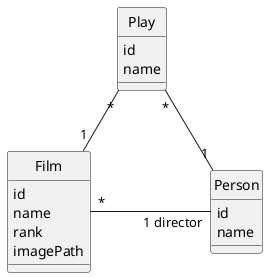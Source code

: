 @startuml
class Play {
id
name
}

class Film {
id
name
rank
imagePath
}

class Person {
id
name
}

Play "*" -- "1" Person
Play "*" -- "1" Film

Film "*" - "1 director" Person :"                         "
hide circle
@enduml